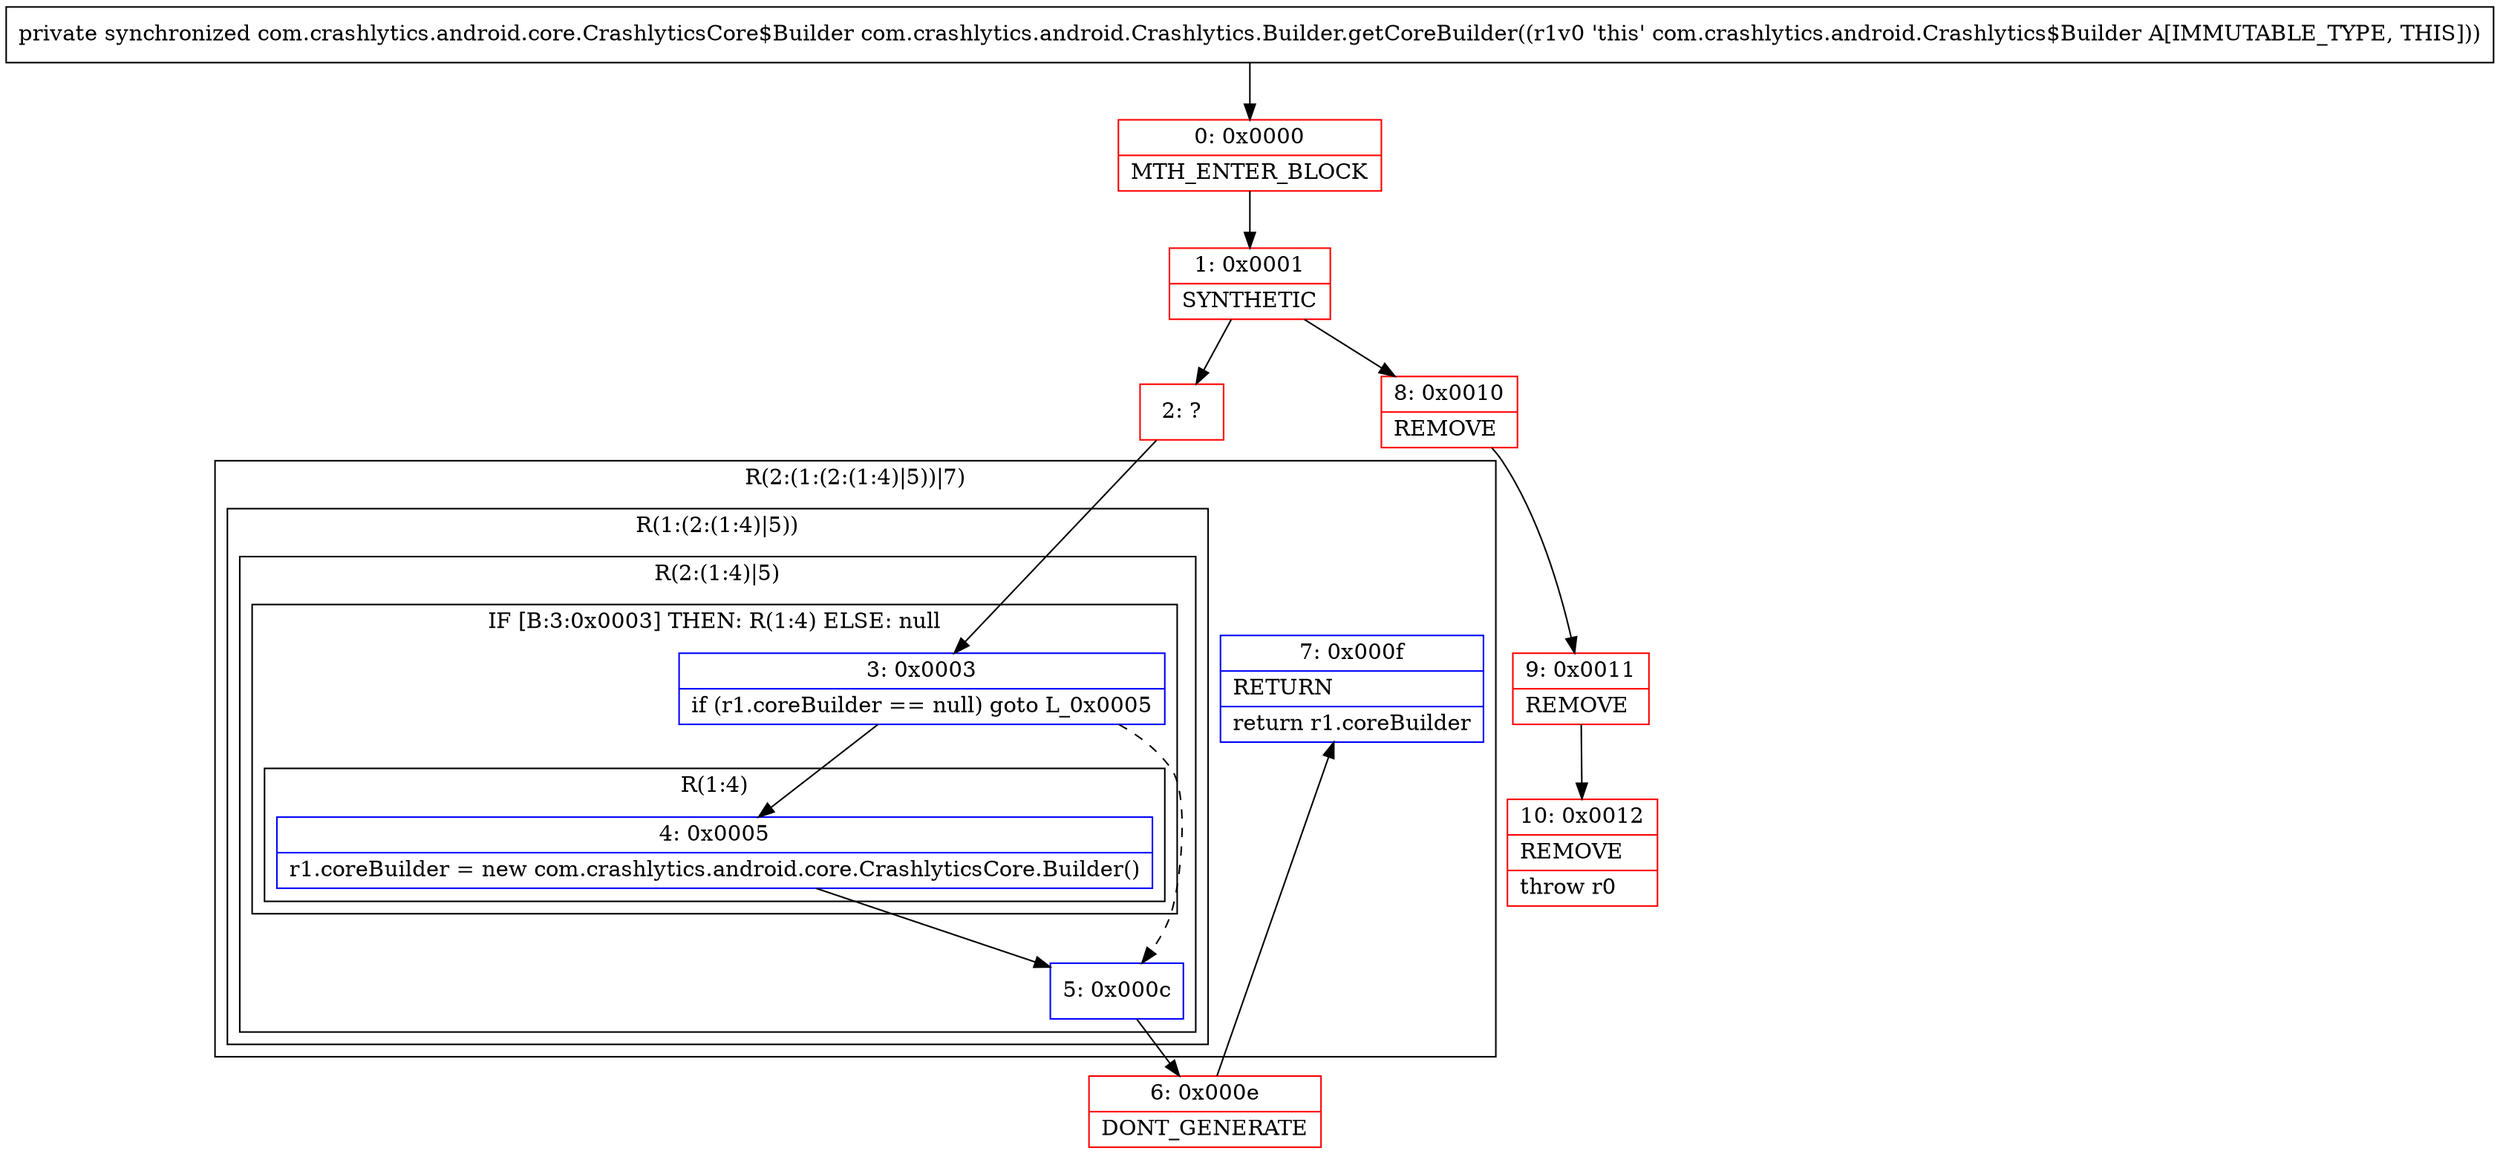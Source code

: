 digraph "CFG forcom.crashlytics.android.Crashlytics.Builder.getCoreBuilder()Lcom\/crashlytics\/android\/core\/CrashlyticsCore$Builder;" {
subgraph cluster_Region_980662217 {
label = "R(2:(1:(2:(1:4)|5))|7)";
node [shape=record,color=blue];
subgraph cluster_Region_1529479188 {
label = "R(1:(2:(1:4)|5))";
node [shape=record,color=blue];
subgraph cluster_Region_63026295 {
label = "R(2:(1:4)|5)";
node [shape=record,color=blue];
subgraph cluster_IfRegion_1016074460 {
label = "IF [B:3:0x0003] THEN: R(1:4) ELSE: null";
node [shape=record,color=blue];
Node_3 [shape=record,label="{3\:\ 0x0003|if (r1.coreBuilder == null) goto L_0x0005\l}"];
subgraph cluster_Region_460989816 {
label = "R(1:4)";
node [shape=record,color=blue];
Node_4 [shape=record,label="{4\:\ 0x0005|r1.coreBuilder = new com.crashlytics.android.core.CrashlyticsCore.Builder()\l}"];
}
}
Node_5 [shape=record,label="{5\:\ 0x000c}"];
}
}
Node_7 [shape=record,label="{7\:\ 0x000f|RETURN\l|return r1.coreBuilder\l}"];
}
Node_0 [shape=record,color=red,label="{0\:\ 0x0000|MTH_ENTER_BLOCK\l}"];
Node_1 [shape=record,color=red,label="{1\:\ 0x0001|SYNTHETIC\l}"];
Node_2 [shape=record,color=red,label="{2\:\ ?}"];
Node_6 [shape=record,color=red,label="{6\:\ 0x000e|DONT_GENERATE\l}"];
Node_8 [shape=record,color=red,label="{8\:\ 0x0010|REMOVE\l}"];
Node_9 [shape=record,color=red,label="{9\:\ 0x0011|REMOVE\l}"];
Node_10 [shape=record,color=red,label="{10\:\ 0x0012|REMOVE\l|throw r0\l}"];
MethodNode[shape=record,label="{private synchronized com.crashlytics.android.core.CrashlyticsCore$Builder com.crashlytics.android.Crashlytics.Builder.getCoreBuilder((r1v0 'this' com.crashlytics.android.Crashlytics$Builder A[IMMUTABLE_TYPE, THIS])) }"];
MethodNode -> Node_0;
Node_3 -> Node_4;
Node_3 -> Node_5[style=dashed];
Node_4 -> Node_5;
Node_5 -> Node_6;
Node_0 -> Node_1;
Node_1 -> Node_2;
Node_1 -> Node_8;
Node_2 -> Node_3;
Node_6 -> Node_7;
Node_8 -> Node_9;
Node_9 -> Node_10;
}

